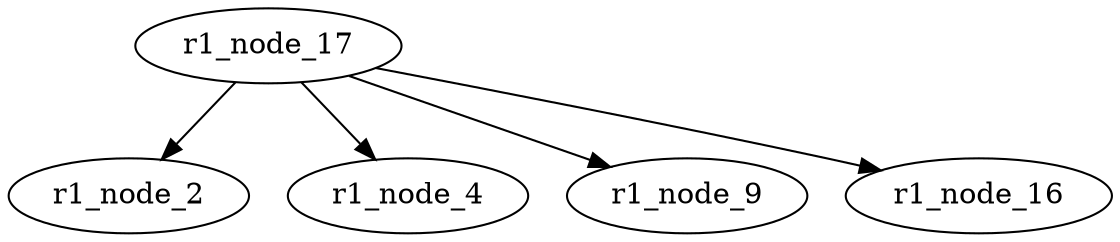 strict digraph {


	"r1_node_17" [  weight=0 ];

	"r1_node_17" -> "r1_node_2" [  weight=0 ];

	"r1_node_17" -> "r1_node_4" [  weight=0 ];

	"r1_node_17" -> "r1_node_9" [  weight=0 ];

	"r1_node_17" -> "r1_node_16" [  weight=0 ];

	"r1_node_16" [  weight=0 ];

	"r1_node_2" [  weight=0 ];

	"r1_node_4" [  weight=0 ];

	"r1_node_9" [  weight=0 ];

}
